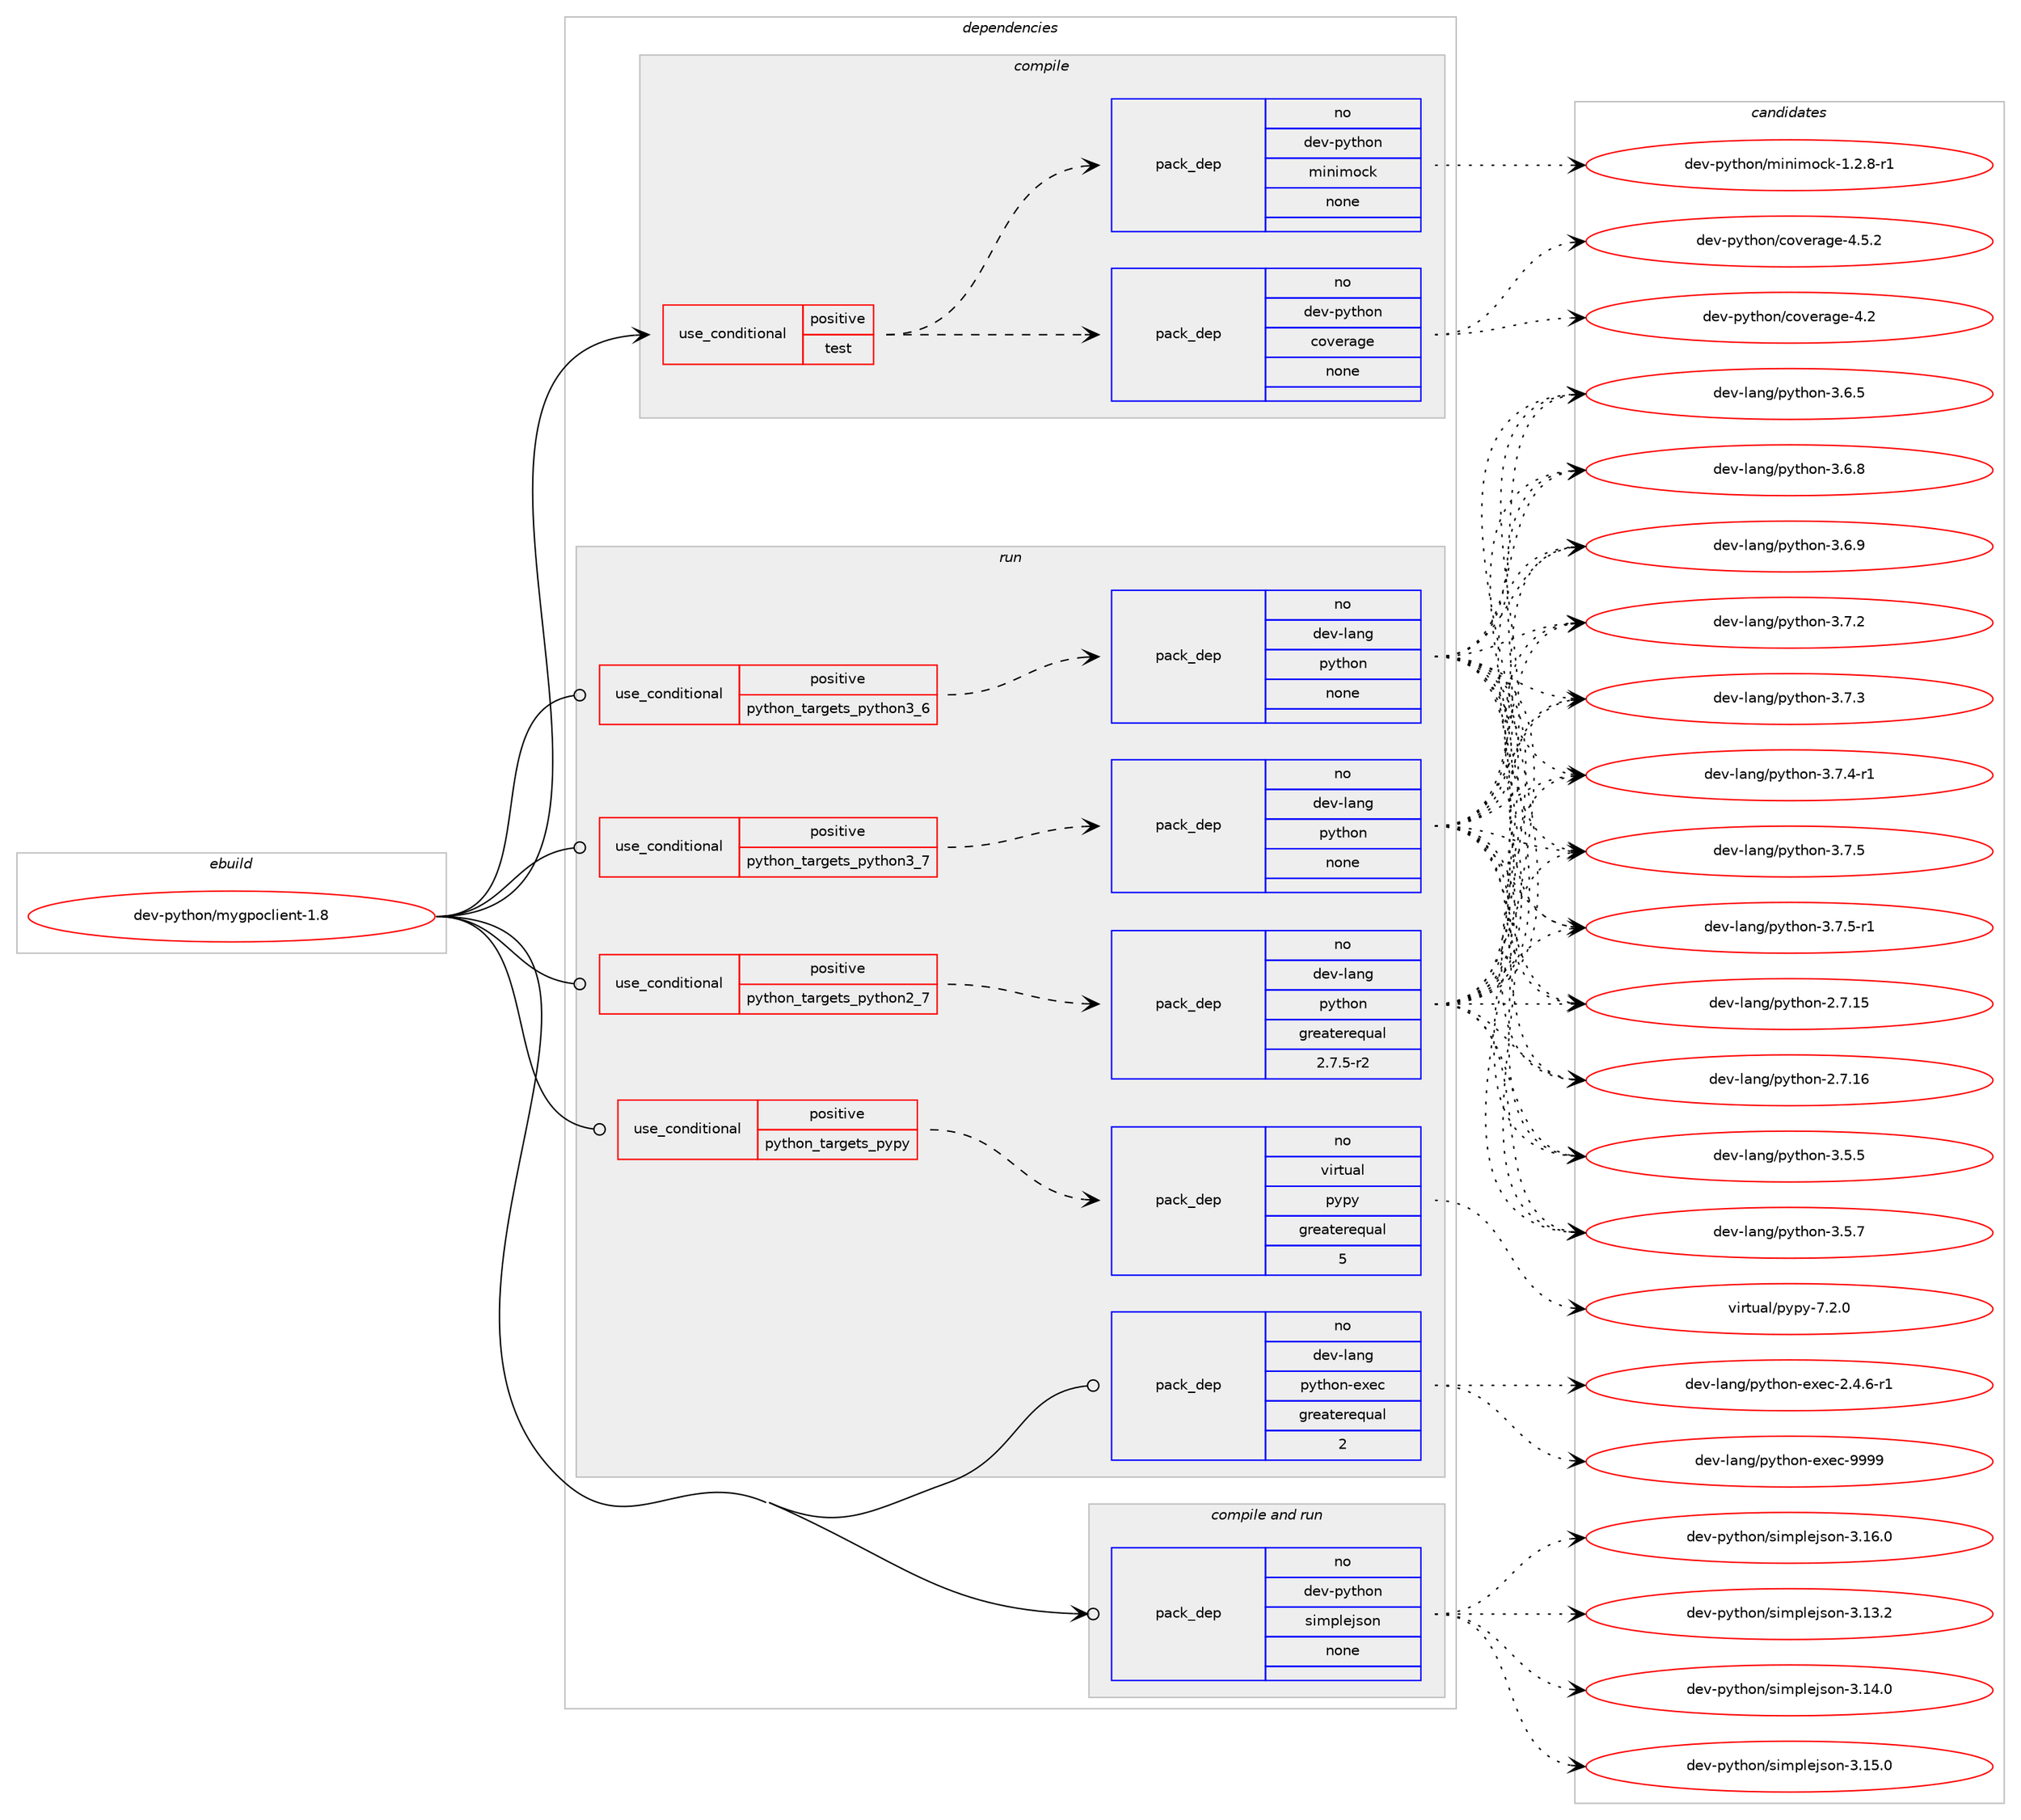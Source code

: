 digraph prolog {

# *************
# Graph options
# *************

newrank=true;
concentrate=true;
compound=true;
graph [rankdir=LR,fontname=Helvetica,fontsize=10,ranksep=1.5];#, ranksep=2.5, nodesep=0.2];
edge  [arrowhead=vee];
node  [fontname=Helvetica,fontsize=10];

# **********
# The ebuild
# **********

subgraph cluster_leftcol {
color=gray;
rank=same;
label=<<i>ebuild</i>>;
id [label="dev-python/mygpoclient-1.8", color=red, width=4, href="../dev-python/mygpoclient-1.8.svg"];
}

# ****************
# The dependencies
# ****************

subgraph cluster_midcol {
color=gray;
label=<<i>dependencies</i>>;
subgraph cluster_compile {
fillcolor="#eeeeee";
style=filled;
label=<<i>compile</i>>;
subgraph cond142776 {
dependency615407 [label=<<TABLE BORDER="0" CELLBORDER="1" CELLSPACING="0" CELLPADDING="4"><TR><TD ROWSPAN="3" CELLPADDING="10">use_conditional</TD></TR><TR><TD>positive</TD></TR><TR><TD>test</TD></TR></TABLE>>, shape=none, color=red];
subgraph pack460826 {
dependency615408 [label=<<TABLE BORDER="0" CELLBORDER="1" CELLSPACING="0" CELLPADDING="4" WIDTH="220"><TR><TD ROWSPAN="6" CELLPADDING="30">pack_dep</TD></TR><TR><TD WIDTH="110">no</TD></TR><TR><TD>dev-python</TD></TR><TR><TD>coverage</TD></TR><TR><TD>none</TD></TR><TR><TD></TD></TR></TABLE>>, shape=none, color=blue];
}
dependency615407:e -> dependency615408:w [weight=20,style="dashed",arrowhead="vee"];
subgraph pack460827 {
dependency615409 [label=<<TABLE BORDER="0" CELLBORDER="1" CELLSPACING="0" CELLPADDING="4" WIDTH="220"><TR><TD ROWSPAN="6" CELLPADDING="30">pack_dep</TD></TR><TR><TD WIDTH="110">no</TD></TR><TR><TD>dev-python</TD></TR><TR><TD>minimock</TD></TR><TR><TD>none</TD></TR><TR><TD></TD></TR></TABLE>>, shape=none, color=blue];
}
dependency615407:e -> dependency615409:w [weight=20,style="dashed",arrowhead="vee"];
}
id:e -> dependency615407:w [weight=20,style="solid",arrowhead="vee"];
}
subgraph cluster_compileandrun {
fillcolor="#eeeeee";
style=filled;
label=<<i>compile and run</i>>;
subgraph pack460828 {
dependency615410 [label=<<TABLE BORDER="0" CELLBORDER="1" CELLSPACING="0" CELLPADDING="4" WIDTH="220"><TR><TD ROWSPAN="6" CELLPADDING="30">pack_dep</TD></TR><TR><TD WIDTH="110">no</TD></TR><TR><TD>dev-python</TD></TR><TR><TD>simplejson</TD></TR><TR><TD>none</TD></TR><TR><TD></TD></TR></TABLE>>, shape=none, color=blue];
}
id:e -> dependency615410:w [weight=20,style="solid",arrowhead="odotvee"];
}
subgraph cluster_run {
fillcolor="#eeeeee";
style=filled;
label=<<i>run</i>>;
subgraph cond142777 {
dependency615411 [label=<<TABLE BORDER="0" CELLBORDER="1" CELLSPACING="0" CELLPADDING="4"><TR><TD ROWSPAN="3" CELLPADDING="10">use_conditional</TD></TR><TR><TD>positive</TD></TR><TR><TD>python_targets_pypy</TD></TR></TABLE>>, shape=none, color=red];
subgraph pack460829 {
dependency615412 [label=<<TABLE BORDER="0" CELLBORDER="1" CELLSPACING="0" CELLPADDING="4" WIDTH="220"><TR><TD ROWSPAN="6" CELLPADDING="30">pack_dep</TD></TR><TR><TD WIDTH="110">no</TD></TR><TR><TD>virtual</TD></TR><TR><TD>pypy</TD></TR><TR><TD>greaterequal</TD></TR><TR><TD>5</TD></TR></TABLE>>, shape=none, color=blue];
}
dependency615411:e -> dependency615412:w [weight=20,style="dashed",arrowhead="vee"];
}
id:e -> dependency615411:w [weight=20,style="solid",arrowhead="odot"];
subgraph cond142778 {
dependency615413 [label=<<TABLE BORDER="0" CELLBORDER="1" CELLSPACING="0" CELLPADDING="4"><TR><TD ROWSPAN="3" CELLPADDING="10">use_conditional</TD></TR><TR><TD>positive</TD></TR><TR><TD>python_targets_python2_7</TD></TR></TABLE>>, shape=none, color=red];
subgraph pack460830 {
dependency615414 [label=<<TABLE BORDER="0" CELLBORDER="1" CELLSPACING="0" CELLPADDING="4" WIDTH="220"><TR><TD ROWSPAN="6" CELLPADDING="30">pack_dep</TD></TR><TR><TD WIDTH="110">no</TD></TR><TR><TD>dev-lang</TD></TR><TR><TD>python</TD></TR><TR><TD>greaterequal</TD></TR><TR><TD>2.7.5-r2</TD></TR></TABLE>>, shape=none, color=blue];
}
dependency615413:e -> dependency615414:w [weight=20,style="dashed",arrowhead="vee"];
}
id:e -> dependency615413:w [weight=20,style="solid",arrowhead="odot"];
subgraph cond142779 {
dependency615415 [label=<<TABLE BORDER="0" CELLBORDER="1" CELLSPACING="0" CELLPADDING="4"><TR><TD ROWSPAN="3" CELLPADDING="10">use_conditional</TD></TR><TR><TD>positive</TD></TR><TR><TD>python_targets_python3_6</TD></TR></TABLE>>, shape=none, color=red];
subgraph pack460831 {
dependency615416 [label=<<TABLE BORDER="0" CELLBORDER="1" CELLSPACING="0" CELLPADDING="4" WIDTH="220"><TR><TD ROWSPAN="6" CELLPADDING="30">pack_dep</TD></TR><TR><TD WIDTH="110">no</TD></TR><TR><TD>dev-lang</TD></TR><TR><TD>python</TD></TR><TR><TD>none</TD></TR><TR><TD></TD></TR></TABLE>>, shape=none, color=blue];
}
dependency615415:e -> dependency615416:w [weight=20,style="dashed",arrowhead="vee"];
}
id:e -> dependency615415:w [weight=20,style="solid",arrowhead="odot"];
subgraph cond142780 {
dependency615417 [label=<<TABLE BORDER="0" CELLBORDER="1" CELLSPACING="0" CELLPADDING="4"><TR><TD ROWSPAN="3" CELLPADDING="10">use_conditional</TD></TR><TR><TD>positive</TD></TR><TR><TD>python_targets_python3_7</TD></TR></TABLE>>, shape=none, color=red];
subgraph pack460832 {
dependency615418 [label=<<TABLE BORDER="0" CELLBORDER="1" CELLSPACING="0" CELLPADDING="4" WIDTH="220"><TR><TD ROWSPAN="6" CELLPADDING="30">pack_dep</TD></TR><TR><TD WIDTH="110">no</TD></TR><TR><TD>dev-lang</TD></TR><TR><TD>python</TD></TR><TR><TD>none</TD></TR><TR><TD></TD></TR></TABLE>>, shape=none, color=blue];
}
dependency615417:e -> dependency615418:w [weight=20,style="dashed",arrowhead="vee"];
}
id:e -> dependency615417:w [weight=20,style="solid",arrowhead="odot"];
subgraph pack460833 {
dependency615419 [label=<<TABLE BORDER="0" CELLBORDER="1" CELLSPACING="0" CELLPADDING="4" WIDTH="220"><TR><TD ROWSPAN="6" CELLPADDING="30">pack_dep</TD></TR><TR><TD WIDTH="110">no</TD></TR><TR><TD>dev-lang</TD></TR><TR><TD>python-exec</TD></TR><TR><TD>greaterequal</TD></TR><TR><TD>2</TD></TR></TABLE>>, shape=none, color=blue];
}
id:e -> dependency615419:w [weight=20,style="solid",arrowhead="odot"];
}
}

# **************
# The candidates
# **************

subgraph cluster_choices {
rank=same;
color=gray;
label=<<i>candidates</i>>;

subgraph choice460826 {
color=black;
nodesep=1;
choice1001011184511212111610411111047991111181011149710310145524650 [label="dev-python/coverage-4.2", color=red, width=4,href="../dev-python/coverage-4.2.svg"];
choice10010111845112121116104111110479911111810111497103101455246534650 [label="dev-python/coverage-4.5.2", color=red, width=4,href="../dev-python/coverage-4.5.2.svg"];
dependency615408:e -> choice1001011184511212111610411111047991111181011149710310145524650:w [style=dotted,weight="100"];
dependency615408:e -> choice10010111845112121116104111110479911111810111497103101455246534650:w [style=dotted,weight="100"];
}
subgraph choice460827 {
color=black;
nodesep=1;
choice1001011184511212111610411111047109105110105109111991074549465046564511449 [label="dev-python/minimock-1.2.8-r1", color=red, width=4,href="../dev-python/minimock-1.2.8-r1.svg"];
dependency615409:e -> choice1001011184511212111610411111047109105110105109111991074549465046564511449:w [style=dotted,weight="100"];
}
subgraph choice460828 {
color=black;
nodesep=1;
choice100101118451121211161041111104711510510911210810110611511111045514649514650 [label="dev-python/simplejson-3.13.2", color=red, width=4,href="../dev-python/simplejson-3.13.2.svg"];
choice100101118451121211161041111104711510510911210810110611511111045514649524648 [label="dev-python/simplejson-3.14.0", color=red, width=4,href="../dev-python/simplejson-3.14.0.svg"];
choice100101118451121211161041111104711510510911210810110611511111045514649534648 [label="dev-python/simplejson-3.15.0", color=red, width=4,href="../dev-python/simplejson-3.15.0.svg"];
choice100101118451121211161041111104711510510911210810110611511111045514649544648 [label="dev-python/simplejson-3.16.0", color=red, width=4,href="../dev-python/simplejson-3.16.0.svg"];
dependency615410:e -> choice100101118451121211161041111104711510510911210810110611511111045514649514650:w [style=dotted,weight="100"];
dependency615410:e -> choice100101118451121211161041111104711510510911210810110611511111045514649524648:w [style=dotted,weight="100"];
dependency615410:e -> choice100101118451121211161041111104711510510911210810110611511111045514649534648:w [style=dotted,weight="100"];
dependency615410:e -> choice100101118451121211161041111104711510510911210810110611511111045514649544648:w [style=dotted,weight="100"];
}
subgraph choice460829 {
color=black;
nodesep=1;
choice1181051141161179710847112121112121455546504648 [label="virtual/pypy-7.2.0", color=red, width=4,href="../virtual/pypy-7.2.0.svg"];
dependency615412:e -> choice1181051141161179710847112121112121455546504648:w [style=dotted,weight="100"];
}
subgraph choice460830 {
color=black;
nodesep=1;
choice10010111845108971101034711212111610411111045504655464953 [label="dev-lang/python-2.7.15", color=red, width=4,href="../dev-lang/python-2.7.15.svg"];
choice10010111845108971101034711212111610411111045504655464954 [label="dev-lang/python-2.7.16", color=red, width=4,href="../dev-lang/python-2.7.16.svg"];
choice100101118451089711010347112121116104111110455146534653 [label="dev-lang/python-3.5.5", color=red, width=4,href="../dev-lang/python-3.5.5.svg"];
choice100101118451089711010347112121116104111110455146534655 [label="dev-lang/python-3.5.7", color=red, width=4,href="../dev-lang/python-3.5.7.svg"];
choice100101118451089711010347112121116104111110455146544653 [label="dev-lang/python-3.6.5", color=red, width=4,href="../dev-lang/python-3.6.5.svg"];
choice100101118451089711010347112121116104111110455146544656 [label="dev-lang/python-3.6.8", color=red, width=4,href="../dev-lang/python-3.6.8.svg"];
choice100101118451089711010347112121116104111110455146544657 [label="dev-lang/python-3.6.9", color=red, width=4,href="../dev-lang/python-3.6.9.svg"];
choice100101118451089711010347112121116104111110455146554650 [label="dev-lang/python-3.7.2", color=red, width=4,href="../dev-lang/python-3.7.2.svg"];
choice100101118451089711010347112121116104111110455146554651 [label="dev-lang/python-3.7.3", color=red, width=4,href="../dev-lang/python-3.7.3.svg"];
choice1001011184510897110103471121211161041111104551465546524511449 [label="dev-lang/python-3.7.4-r1", color=red, width=4,href="../dev-lang/python-3.7.4-r1.svg"];
choice100101118451089711010347112121116104111110455146554653 [label="dev-lang/python-3.7.5", color=red, width=4,href="../dev-lang/python-3.7.5.svg"];
choice1001011184510897110103471121211161041111104551465546534511449 [label="dev-lang/python-3.7.5-r1", color=red, width=4,href="../dev-lang/python-3.7.5-r1.svg"];
dependency615414:e -> choice10010111845108971101034711212111610411111045504655464953:w [style=dotted,weight="100"];
dependency615414:e -> choice10010111845108971101034711212111610411111045504655464954:w [style=dotted,weight="100"];
dependency615414:e -> choice100101118451089711010347112121116104111110455146534653:w [style=dotted,weight="100"];
dependency615414:e -> choice100101118451089711010347112121116104111110455146534655:w [style=dotted,weight="100"];
dependency615414:e -> choice100101118451089711010347112121116104111110455146544653:w [style=dotted,weight="100"];
dependency615414:e -> choice100101118451089711010347112121116104111110455146544656:w [style=dotted,weight="100"];
dependency615414:e -> choice100101118451089711010347112121116104111110455146544657:w [style=dotted,weight="100"];
dependency615414:e -> choice100101118451089711010347112121116104111110455146554650:w [style=dotted,weight="100"];
dependency615414:e -> choice100101118451089711010347112121116104111110455146554651:w [style=dotted,weight="100"];
dependency615414:e -> choice1001011184510897110103471121211161041111104551465546524511449:w [style=dotted,weight="100"];
dependency615414:e -> choice100101118451089711010347112121116104111110455146554653:w [style=dotted,weight="100"];
dependency615414:e -> choice1001011184510897110103471121211161041111104551465546534511449:w [style=dotted,weight="100"];
}
subgraph choice460831 {
color=black;
nodesep=1;
choice10010111845108971101034711212111610411111045504655464953 [label="dev-lang/python-2.7.15", color=red, width=4,href="../dev-lang/python-2.7.15.svg"];
choice10010111845108971101034711212111610411111045504655464954 [label="dev-lang/python-2.7.16", color=red, width=4,href="../dev-lang/python-2.7.16.svg"];
choice100101118451089711010347112121116104111110455146534653 [label="dev-lang/python-3.5.5", color=red, width=4,href="../dev-lang/python-3.5.5.svg"];
choice100101118451089711010347112121116104111110455146534655 [label="dev-lang/python-3.5.7", color=red, width=4,href="../dev-lang/python-3.5.7.svg"];
choice100101118451089711010347112121116104111110455146544653 [label="dev-lang/python-3.6.5", color=red, width=4,href="../dev-lang/python-3.6.5.svg"];
choice100101118451089711010347112121116104111110455146544656 [label="dev-lang/python-3.6.8", color=red, width=4,href="../dev-lang/python-3.6.8.svg"];
choice100101118451089711010347112121116104111110455146544657 [label="dev-lang/python-3.6.9", color=red, width=4,href="../dev-lang/python-3.6.9.svg"];
choice100101118451089711010347112121116104111110455146554650 [label="dev-lang/python-3.7.2", color=red, width=4,href="../dev-lang/python-3.7.2.svg"];
choice100101118451089711010347112121116104111110455146554651 [label="dev-lang/python-3.7.3", color=red, width=4,href="../dev-lang/python-3.7.3.svg"];
choice1001011184510897110103471121211161041111104551465546524511449 [label="dev-lang/python-3.7.4-r1", color=red, width=4,href="../dev-lang/python-3.7.4-r1.svg"];
choice100101118451089711010347112121116104111110455146554653 [label="dev-lang/python-3.7.5", color=red, width=4,href="../dev-lang/python-3.7.5.svg"];
choice1001011184510897110103471121211161041111104551465546534511449 [label="dev-lang/python-3.7.5-r1", color=red, width=4,href="../dev-lang/python-3.7.5-r1.svg"];
dependency615416:e -> choice10010111845108971101034711212111610411111045504655464953:w [style=dotted,weight="100"];
dependency615416:e -> choice10010111845108971101034711212111610411111045504655464954:w [style=dotted,weight="100"];
dependency615416:e -> choice100101118451089711010347112121116104111110455146534653:w [style=dotted,weight="100"];
dependency615416:e -> choice100101118451089711010347112121116104111110455146534655:w [style=dotted,weight="100"];
dependency615416:e -> choice100101118451089711010347112121116104111110455146544653:w [style=dotted,weight="100"];
dependency615416:e -> choice100101118451089711010347112121116104111110455146544656:w [style=dotted,weight="100"];
dependency615416:e -> choice100101118451089711010347112121116104111110455146544657:w [style=dotted,weight="100"];
dependency615416:e -> choice100101118451089711010347112121116104111110455146554650:w [style=dotted,weight="100"];
dependency615416:e -> choice100101118451089711010347112121116104111110455146554651:w [style=dotted,weight="100"];
dependency615416:e -> choice1001011184510897110103471121211161041111104551465546524511449:w [style=dotted,weight="100"];
dependency615416:e -> choice100101118451089711010347112121116104111110455146554653:w [style=dotted,weight="100"];
dependency615416:e -> choice1001011184510897110103471121211161041111104551465546534511449:w [style=dotted,weight="100"];
}
subgraph choice460832 {
color=black;
nodesep=1;
choice10010111845108971101034711212111610411111045504655464953 [label="dev-lang/python-2.7.15", color=red, width=4,href="../dev-lang/python-2.7.15.svg"];
choice10010111845108971101034711212111610411111045504655464954 [label="dev-lang/python-2.7.16", color=red, width=4,href="../dev-lang/python-2.7.16.svg"];
choice100101118451089711010347112121116104111110455146534653 [label="dev-lang/python-3.5.5", color=red, width=4,href="../dev-lang/python-3.5.5.svg"];
choice100101118451089711010347112121116104111110455146534655 [label="dev-lang/python-3.5.7", color=red, width=4,href="../dev-lang/python-3.5.7.svg"];
choice100101118451089711010347112121116104111110455146544653 [label="dev-lang/python-3.6.5", color=red, width=4,href="../dev-lang/python-3.6.5.svg"];
choice100101118451089711010347112121116104111110455146544656 [label="dev-lang/python-3.6.8", color=red, width=4,href="../dev-lang/python-3.6.8.svg"];
choice100101118451089711010347112121116104111110455146544657 [label="dev-lang/python-3.6.9", color=red, width=4,href="../dev-lang/python-3.6.9.svg"];
choice100101118451089711010347112121116104111110455146554650 [label="dev-lang/python-3.7.2", color=red, width=4,href="../dev-lang/python-3.7.2.svg"];
choice100101118451089711010347112121116104111110455146554651 [label="dev-lang/python-3.7.3", color=red, width=4,href="../dev-lang/python-3.7.3.svg"];
choice1001011184510897110103471121211161041111104551465546524511449 [label="dev-lang/python-3.7.4-r1", color=red, width=4,href="../dev-lang/python-3.7.4-r1.svg"];
choice100101118451089711010347112121116104111110455146554653 [label="dev-lang/python-3.7.5", color=red, width=4,href="../dev-lang/python-3.7.5.svg"];
choice1001011184510897110103471121211161041111104551465546534511449 [label="dev-lang/python-3.7.5-r1", color=red, width=4,href="../dev-lang/python-3.7.5-r1.svg"];
dependency615418:e -> choice10010111845108971101034711212111610411111045504655464953:w [style=dotted,weight="100"];
dependency615418:e -> choice10010111845108971101034711212111610411111045504655464954:w [style=dotted,weight="100"];
dependency615418:e -> choice100101118451089711010347112121116104111110455146534653:w [style=dotted,weight="100"];
dependency615418:e -> choice100101118451089711010347112121116104111110455146534655:w [style=dotted,weight="100"];
dependency615418:e -> choice100101118451089711010347112121116104111110455146544653:w [style=dotted,weight="100"];
dependency615418:e -> choice100101118451089711010347112121116104111110455146544656:w [style=dotted,weight="100"];
dependency615418:e -> choice100101118451089711010347112121116104111110455146544657:w [style=dotted,weight="100"];
dependency615418:e -> choice100101118451089711010347112121116104111110455146554650:w [style=dotted,weight="100"];
dependency615418:e -> choice100101118451089711010347112121116104111110455146554651:w [style=dotted,weight="100"];
dependency615418:e -> choice1001011184510897110103471121211161041111104551465546524511449:w [style=dotted,weight="100"];
dependency615418:e -> choice100101118451089711010347112121116104111110455146554653:w [style=dotted,weight="100"];
dependency615418:e -> choice1001011184510897110103471121211161041111104551465546534511449:w [style=dotted,weight="100"];
}
subgraph choice460833 {
color=black;
nodesep=1;
choice10010111845108971101034711212111610411111045101120101994550465246544511449 [label="dev-lang/python-exec-2.4.6-r1", color=red, width=4,href="../dev-lang/python-exec-2.4.6-r1.svg"];
choice10010111845108971101034711212111610411111045101120101994557575757 [label="dev-lang/python-exec-9999", color=red, width=4,href="../dev-lang/python-exec-9999.svg"];
dependency615419:e -> choice10010111845108971101034711212111610411111045101120101994550465246544511449:w [style=dotted,weight="100"];
dependency615419:e -> choice10010111845108971101034711212111610411111045101120101994557575757:w [style=dotted,weight="100"];
}
}

}

